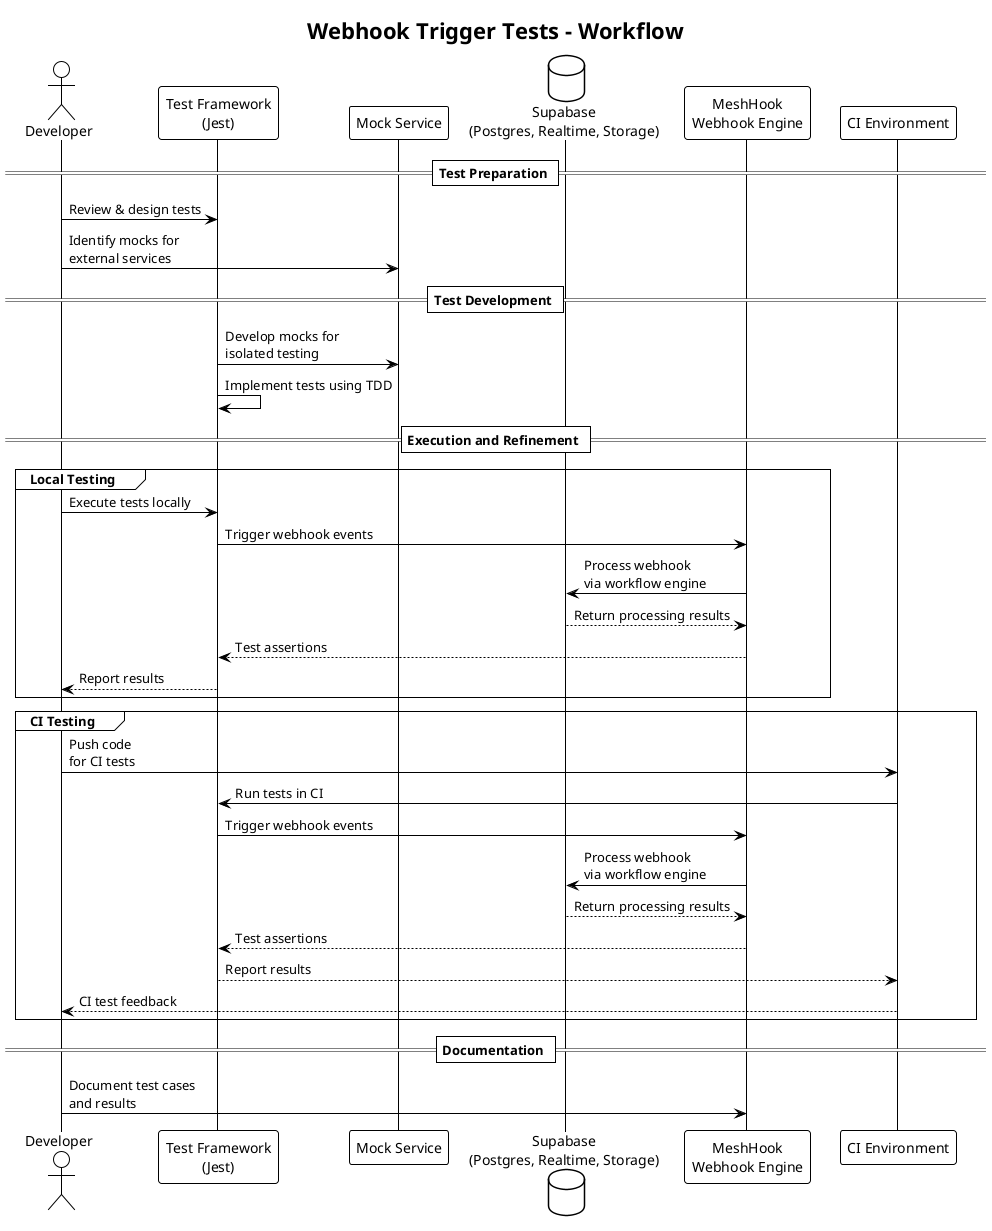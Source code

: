 @startuml
!theme plain

title Webhook Trigger Tests - Workflow

actor Developer as dev
participant "Test Framework\n(Jest)" as jest
participant "Mock Service" as mock
database "Supabase\n(Postgres, Realtime, Storage)" as supabase
participant "MeshHook\nWebhook Engine" as meshhook
participant "CI Environment" as ci

== Test Preparation ==
dev -> jest : Review & design tests
dev -> mock : Identify mocks for\nexternal services

== Test Development ==
jest -> mock : Develop mocks for\nisolated testing
jest -> jest : Implement tests using TDD

== Execution and Refinement ==
group Local Testing
    dev -> jest : Execute tests locally
    jest -> meshhook : Trigger webhook events
    meshhook -> supabase : Process webhook\nvia workflow engine
    supabase --> meshhook : Return processing results
    meshhook --> jest : Test assertions
    jest --> dev : Report results
end

group CI Testing
    dev -> ci : Push code\nfor CI tests
    ci -> jest : Run tests in CI
    jest -> meshhook : Trigger webhook events
    meshhook -> supabase : Process webhook\nvia workflow engine
    supabase --> meshhook : Return processing results
    meshhook --> jest : Test assertions
    jest --> ci : Report results
    ci --> dev : CI test feedback
end

== Documentation ==
dev -> meshhook : Document test cases\nand results

@enduml